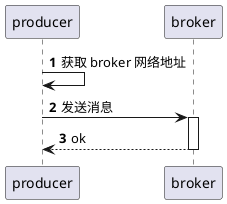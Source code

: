 @startuml
autonumber

producer -> producer : 获取 broker 网络地址
producer -> broker ++: 发送消息
return ok

@enduml